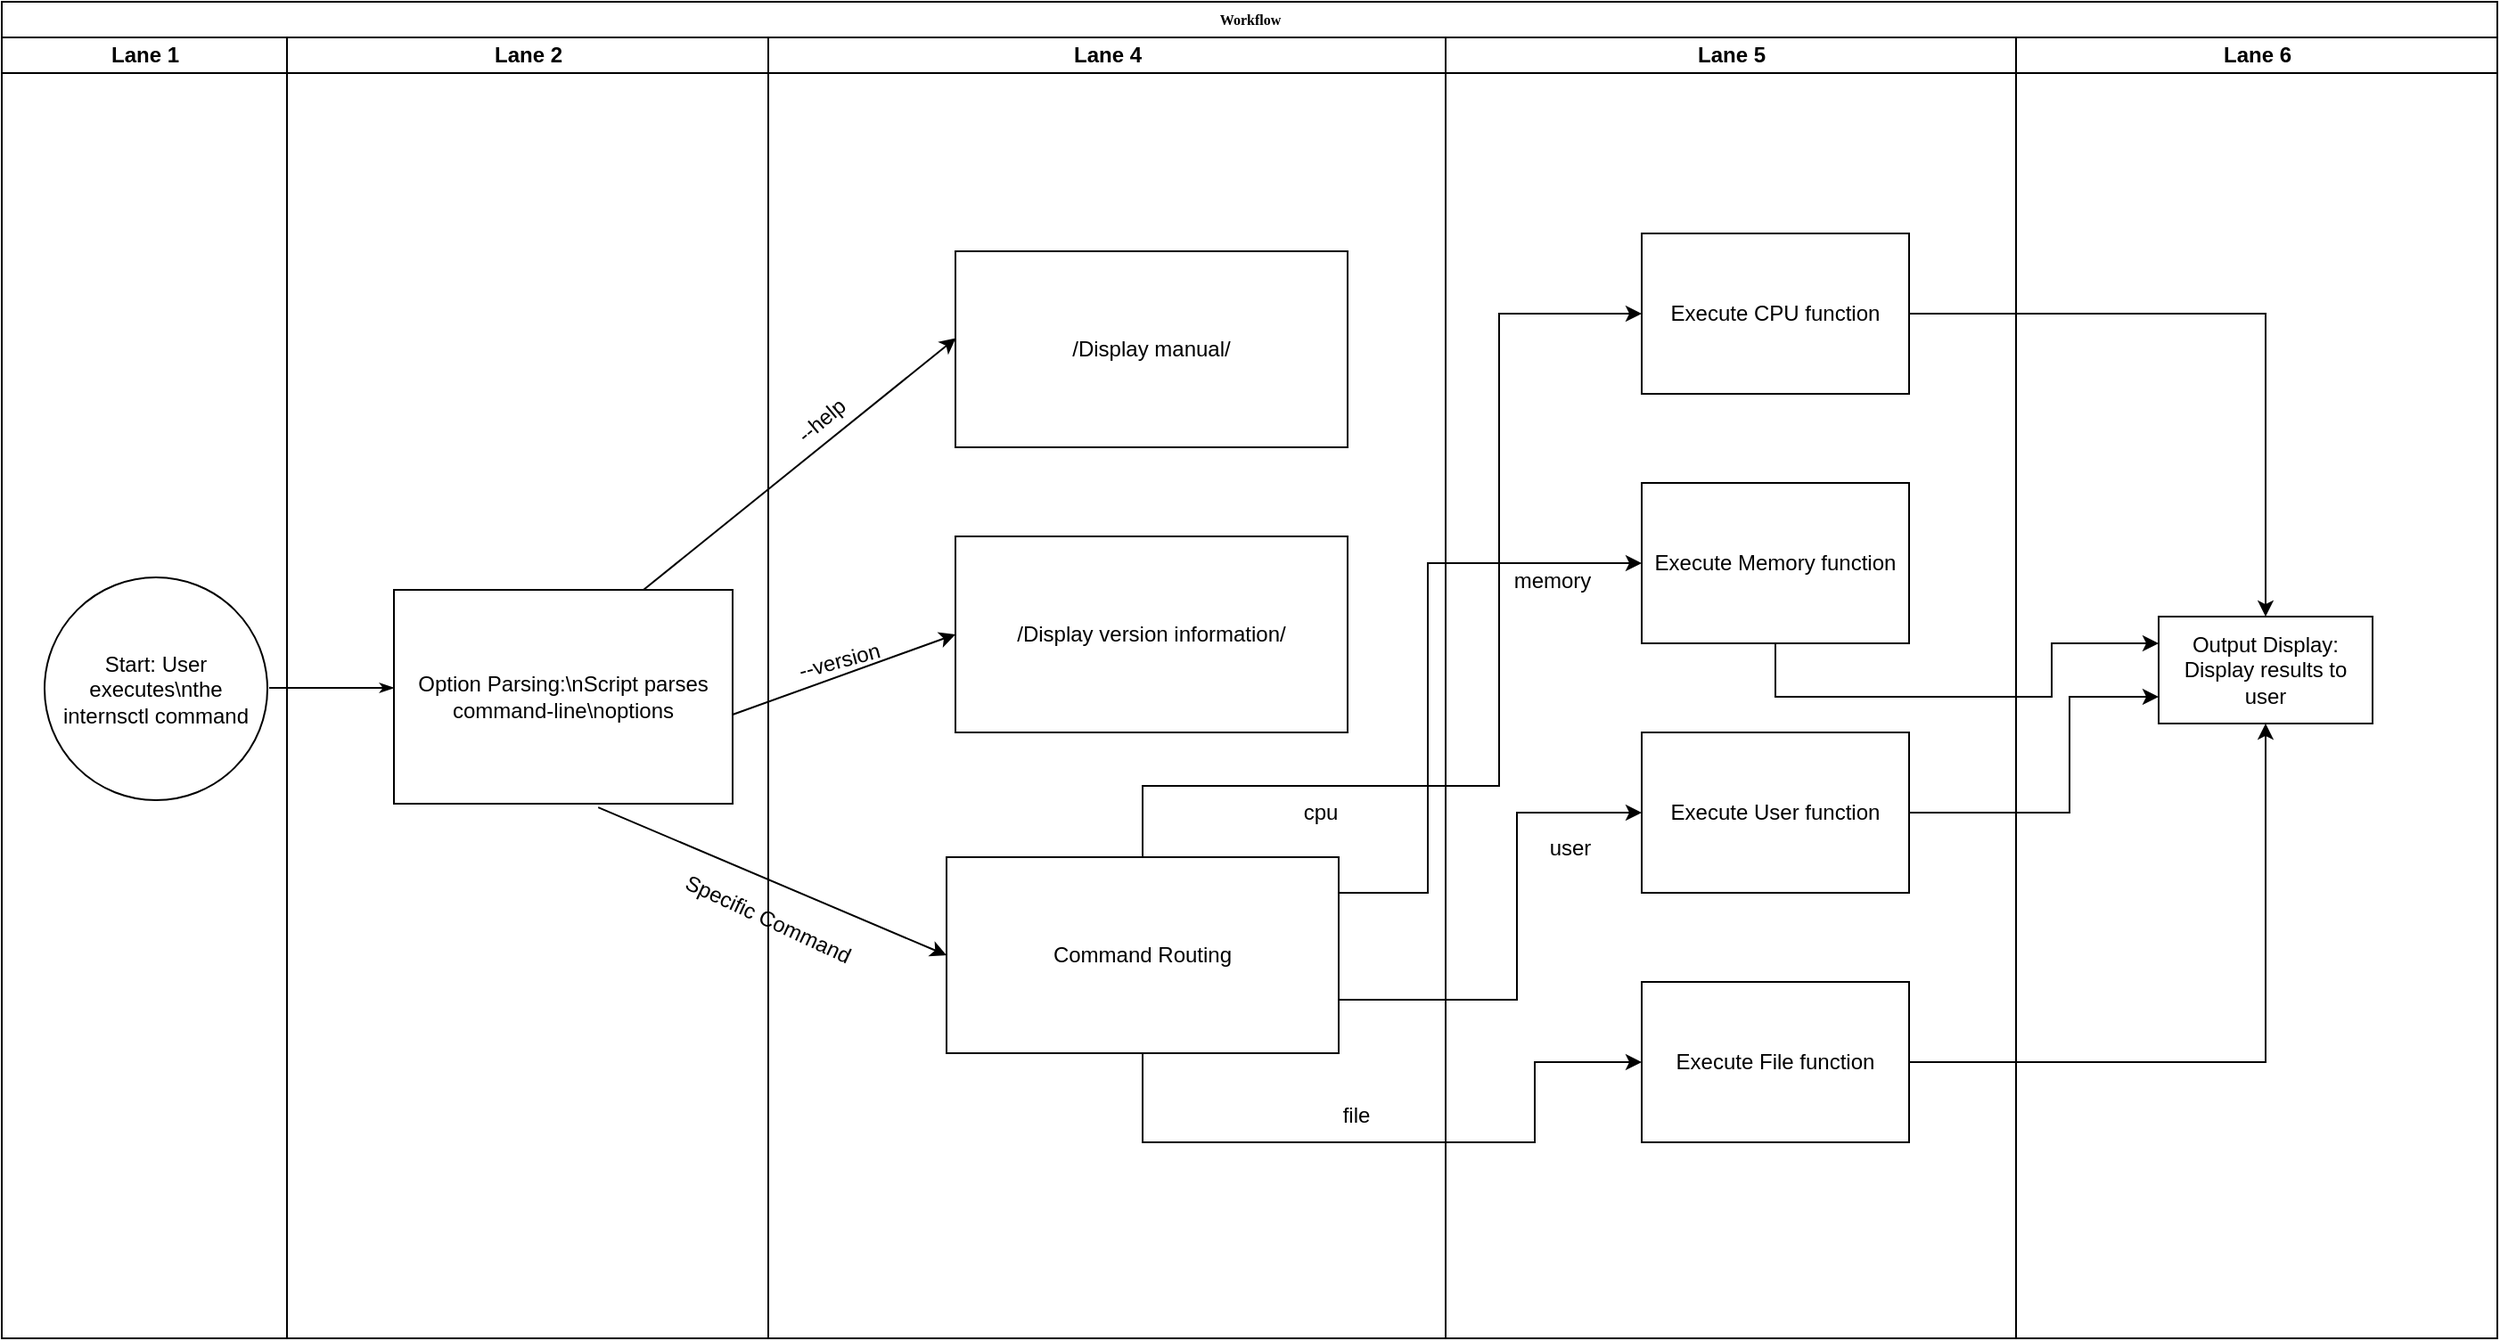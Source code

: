 <mxfile version="22.1.11" type="device">
  <diagram name="Page-1" id="74e2e168-ea6b-b213-b513-2b3c1d86103e">
    <mxGraphModel dx="3148" dy="1680" grid="1" gridSize="10" guides="1" tooltips="1" connect="1" arrows="1" fold="1" page="1" pageScale="1" pageWidth="1100" pageHeight="850" background="none" math="0" shadow="0">
      <root>
        <mxCell id="0" />
        <mxCell id="1" parent="0" />
        <mxCell id="77e6c97f196da883-1" value="Workflow" style="swimlane;html=1;childLayout=stackLayout;startSize=20;rounded=0;shadow=0;labelBackgroundColor=none;strokeWidth=1;fontFamily=Verdana;fontSize=8;align=center;" parent="1" vertex="1">
          <mxGeometry x="70" y="40" width="1400" height="750" as="geometry" />
        </mxCell>
        <mxCell id="77e6c97f196da883-2" value="Lane 1" style="swimlane;html=1;startSize=20;" parent="77e6c97f196da883-1" vertex="1">
          <mxGeometry y="20" width="160" height="730" as="geometry" />
        </mxCell>
        <mxCell id="JcX6Tbm7sW2C9s---DDt-1" value="Start: User executes\nthe internsctl command" style="ellipse;whiteSpace=wrap;html=1;aspect=fixed;" vertex="1" parent="77e6c97f196da883-2">
          <mxGeometry x="24" y="303" width="125" height="125" as="geometry" />
        </mxCell>
        <mxCell id="77e6c97f196da883-3" value="Lane 2" style="swimlane;html=1;startSize=20;" parent="77e6c97f196da883-1" vertex="1">
          <mxGeometry x="160" y="20" width="270" height="730" as="geometry" />
        </mxCell>
        <mxCell id="77e6c97f196da883-26" style="edgeStyle=orthogonalEdgeStyle;rounded=1;html=1;labelBackgroundColor=none;startArrow=none;startFill=0;startSize=5;endArrow=classicThin;endFill=1;endSize=5;jettySize=auto;orthogonalLoop=1;strokeWidth=1;fontFamily=Verdana;fontSize=8" parent="77e6c97f196da883-3" edge="1">
          <mxGeometry relative="1" as="geometry">
            <mxPoint x="-10" y="365" as="sourcePoint" />
            <mxPoint x="60" y="365" as="targetPoint" />
          </mxGeometry>
        </mxCell>
        <mxCell id="JcX6Tbm7sW2C9s---DDt-2" value="Option Parsing:\nScript parses command-line\noptions" style="rounded=0;whiteSpace=wrap;html=1;" vertex="1" parent="77e6c97f196da883-3">
          <mxGeometry x="60" y="310" width="190" height="120" as="geometry" />
        </mxCell>
        <mxCell id="JcX6Tbm7sW2C9s---DDt-6" value="" style="endArrow=classic;html=1;rounded=0;entryX=0.001;entryY=0.443;entryDx=0;entryDy=0;entryPerimeter=0;" edge="1" parent="77e6c97f196da883-3" target="JcX6Tbm7sW2C9s---DDt-3">
          <mxGeometry width="50" height="50" relative="1" as="geometry">
            <mxPoint x="200" y="310" as="sourcePoint" />
            <mxPoint x="250" y="260" as="targetPoint" />
            <Array as="points" />
          </mxGeometry>
        </mxCell>
        <mxCell id="JcX6Tbm7sW2C9s---DDt-8" value="" style="endArrow=classic;html=1;rounded=0;entryX=0;entryY=0.5;entryDx=0;entryDy=0;exitX=0.64;exitY=1.042;exitDx=0;exitDy=0;exitPerimeter=0;" edge="1" parent="77e6c97f196da883-3" target="JcX6Tbm7sW2C9s---DDt-5">
          <mxGeometry width="50" height="50" relative="1" as="geometry">
            <mxPoint x="174.6" y="432.04" as="sourcePoint" />
            <mxPoint x="313" y="507" as="targetPoint" />
            <Array as="points" />
          </mxGeometry>
        </mxCell>
        <mxCell id="77e6c97f196da883-5" value="Lane 4" style="swimlane;html=1;startSize=20;" parent="77e6c97f196da883-1" vertex="1">
          <mxGeometry x="430" y="20" width="380" height="730" as="geometry" />
        </mxCell>
        <mxCell id="JcX6Tbm7sW2C9s---DDt-3" value="/Display manual/" style="rounded=0;whiteSpace=wrap;html=1;" vertex="1" parent="77e6c97f196da883-5">
          <mxGeometry x="105" y="120" width="220" height="110" as="geometry" />
        </mxCell>
        <mxCell id="JcX6Tbm7sW2C9s---DDt-4" value="/Display version information/" style="rounded=0;whiteSpace=wrap;html=1;" vertex="1" parent="77e6c97f196da883-5">
          <mxGeometry x="105" y="280" width="220" height="110" as="geometry" />
        </mxCell>
        <mxCell id="JcX6Tbm7sW2C9s---DDt-5" value="Command Routing" style="rounded=0;whiteSpace=wrap;html=1;" vertex="1" parent="77e6c97f196da883-5">
          <mxGeometry x="100" y="460" width="220" height="110" as="geometry" />
        </mxCell>
        <mxCell id="JcX6Tbm7sW2C9s---DDt-7" value="" style="endArrow=classic;html=1;rounded=0;entryX=0;entryY=0.5;entryDx=0;entryDy=0;" edge="1" parent="77e6c97f196da883-5" target="JcX6Tbm7sW2C9s---DDt-4">
          <mxGeometry width="50" height="50" relative="1" as="geometry">
            <mxPoint x="-20" y="380" as="sourcePoint" />
            <mxPoint x="30" y="330" as="targetPoint" />
          </mxGeometry>
        </mxCell>
        <mxCell id="JcX6Tbm7sW2C9s---DDt-10" value="--version" style="text;html=1;strokeColor=none;fillColor=none;align=center;verticalAlign=middle;whiteSpace=wrap;rounded=0;rotation=-15;" vertex="1" parent="77e6c97f196da883-5">
          <mxGeometry x="10" y="335" width="60" height="30" as="geometry" />
        </mxCell>
        <mxCell id="JcX6Tbm7sW2C9s---DDt-9" value="--help" style="text;html=1;strokeColor=none;fillColor=none;align=center;verticalAlign=middle;whiteSpace=wrap;rounded=0;rotation=-40;" vertex="1" parent="77e6c97f196da883-5">
          <mxGeometry y="200" width="60" height="30" as="geometry" />
        </mxCell>
        <mxCell id="JcX6Tbm7sW2C9s---DDt-12" value="Specific Command" style="text;html=1;strokeColor=none;fillColor=none;align=center;verticalAlign=middle;whiteSpace=wrap;rounded=0;rotation=25;" vertex="1" parent="77e6c97f196da883-5">
          <mxGeometry x="-80" y="480" width="160" height="30" as="geometry" />
        </mxCell>
        <mxCell id="JcX6Tbm7sW2C9s---DDt-29" value="cpu" style="text;html=1;strokeColor=none;fillColor=none;align=center;verticalAlign=middle;whiteSpace=wrap;rounded=0;" vertex="1" parent="77e6c97f196da883-5">
          <mxGeometry x="280" y="420" width="60" height="30" as="geometry" />
        </mxCell>
        <mxCell id="JcX6Tbm7sW2C9s---DDt-32" value="file" style="text;html=1;strokeColor=none;fillColor=none;align=center;verticalAlign=middle;whiteSpace=wrap;rounded=0;" vertex="1" parent="77e6c97f196da883-5">
          <mxGeometry x="300" y="590" width="60" height="30" as="geometry" />
        </mxCell>
        <mxCell id="77e6c97f196da883-6" value="Lane 5" style="swimlane;html=1;startSize=20;" parent="77e6c97f196da883-1" vertex="1">
          <mxGeometry x="810" y="20" width="320" height="730" as="geometry" />
        </mxCell>
        <mxCell id="JcX6Tbm7sW2C9s---DDt-13" value="Execute CPU function" style="rounded=0;whiteSpace=wrap;html=1;" vertex="1" parent="77e6c97f196da883-6">
          <mxGeometry x="110" y="110" width="150" height="90" as="geometry" />
        </mxCell>
        <mxCell id="JcX6Tbm7sW2C9s---DDt-17" value="Execute Memory function" style="rounded=0;whiteSpace=wrap;html=1;" vertex="1" parent="77e6c97f196da883-6">
          <mxGeometry x="110" y="250" width="150" height="90" as="geometry" />
        </mxCell>
        <mxCell id="JcX6Tbm7sW2C9s---DDt-18" value="Execute User function" style="rounded=0;whiteSpace=wrap;html=1;" vertex="1" parent="77e6c97f196da883-6">
          <mxGeometry x="110" y="390" width="150" height="90" as="geometry" />
        </mxCell>
        <mxCell id="JcX6Tbm7sW2C9s---DDt-19" value="Execute File function" style="rounded=0;whiteSpace=wrap;html=1;" vertex="1" parent="77e6c97f196da883-6">
          <mxGeometry x="110" y="530" width="150" height="90" as="geometry" />
        </mxCell>
        <mxCell id="JcX6Tbm7sW2C9s---DDt-30" value="memory" style="text;html=1;strokeColor=none;fillColor=none;align=center;verticalAlign=middle;whiteSpace=wrap;rounded=0;" vertex="1" parent="77e6c97f196da883-6">
          <mxGeometry x="30" y="290" width="60" height="30" as="geometry" />
        </mxCell>
        <mxCell id="JcX6Tbm7sW2C9s---DDt-31" value="user" style="text;html=1;strokeColor=none;fillColor=none;align=center;verticalAlign=middle;whiteSpace=wrap;rounded=0;" vertex="1" parent="77e6c97f196da883-6">
          <mxGeometry x="40" y="440" width="60" height="30" as="geometry" />
        </mxCell>
        <mxCell id="77e6c97f196da883-7" value="Lane 6" style="swimlane;html=1;startSize=20;" parent="77e6c97f196da883-1" vertex="1">
          <mxGeometry x="1130" y="20" width="270" height="730" as="geometry" />
        </mxCell>
        <mxCell id="JcX6Tbm7sW2C9s---DDt-33" value="Output Display: Display results to user" style="rounded=0;whiteSpace=wrap;html=1;" vertex="1" parent="77e6c97f196da883-7">
          <mxGeometry x="80" y="325" width="120" height="60" as="geometry" />
        </mxCell>
        <mxCell id="JcX6Tbm7sW2C9s---DDt-20" style="edgeStyle=orthogonalEdgeStyle;rounded=0;orthogonalLoop=1;jettySize=auto;html=1;entryX=0;entryY=0.5;entryDx=0;entryDy=0;exitX=0.5;exitY=0;exitDx=0;exitDy=0;" edge="1" parent="77e6c97f196da883-1" source="JcX6Tbm7sW2C9s---DDt-5" target="JcX6Tbm7sW2C9s---DDt-13">
          <mxGeometry relative="1" as="geometry">
            <Array as="points">
              <mxPoint x="640" y="440" />
              <mxPoint x="840" y="440" />
              <mxPoint x="840" y="175" />
            </Array>
          </mxGeometry>
        </mxCell>
        <mxCell id="JcX6Tbm7sW2C9s---DDt-26" style="edgeStyle=orthogonalEdgeStyle;rounded=0;orthogonalLoop=1;jettySize=auto;html=1;entryX=0;entryY=0.5;entryDx=0;entryDy=0;" edge="1" parent="77e6c97f196da883-1" source="JcX6Tbm7sW2C9s---DDt-5" target="JcX6Tbm7sW2C9s---DDt-17">
          <mxGeometry relative="1" as="geometry">
            <Array as="points">
              <mxPoint x="800" y="500" />
              <mxPoint x="800" y="315" />
            </Array>
          </mxGeometry>
        </mxCell>
        <mxCell id="JcX6Tbm7sW2C9s---DDt-27" style="edgeStyle=orthogonalEdgeStyle;rounded=0;orthogonalLoop=1;jettySize=auto;html=1;entryX=0;entryY=0.5;entryDx=0;entryDy=0;" edge="1" parent="77e6c97f196da883-1" source="JcX6Tbm7sW2C9s---DDt-5" target="JcX6Tbm7sW2C9s---DDt-18">
          <mxGeometry relative="1" as="geometry">
            <Array as="points">
              <mxPoint x="850" y="560" />
              <mxPoint x="850" y="455" />
            </Array>
          </mxGeometry>
        </mxCell>
        <mxCell id="JcX6Tbm7sW2C9s---DDt-28" style="edgeStyle=orthogonalEdgeStyle;rounded=0;orthogonalLoop=1;jettySize=auto;html=1;exitX=0.5;exitY=1;exitDx=0;exitDy=0;" edge="1" parent="77e6c97f196da883-1" source="JcX6Tbm7sW2C9s---DDt-5" target="JcX6Tbm7sW2C9s---DDt-19">
          <mxGeometry relative="1" as="geometry">
            <Array as="points">
              <mxPoint x="640" y="640" />
              <mxPoint x="860" y="640" />
              <mxPoint x="860" y="595" />
            </Array>
          </mxGeometry>
        </mxCell>
        <mxCell id="JcX6Tbm7sW2C9s---DDt-34" style="edgeStyle=orthogonalEdgeStyle;rounded=0;orthogonalLoop=1;jettySize=auto;html=1;entryX=0.5;entryY=0;entryDx=0;entryDy=0;" edge="1" parent="77e6c97f196da883-1" source="JcX6Tbm7sW2C9s---DDt-13" target="JcX6Tbm7sW2C9s---DDt-33">
          <mxGeometry relative="1" as="geometry" />
        </mxCell>
        <mxCell id="JcX6Tbm7sW2C9s---DDt-35" style="edgeStyle=orthogonalEdgeStyle;rounded=0;orthogonalLoop=1;jettySize=auto;html=1;entryX=0;entryY=0.25;entryDx=0;entryDy=0;" edge="1" parent="77e6c97f196da883-1" source="JcX6Tbm7sW2C9s---DDt-17" target="JcX6Tbm7sW2C9s---DDt-33">
          <mxGeometry relative="1" as="geometry">
            <Array as="points">
              <mxPoint x="995" y="390" />
              <mxPoint x="1150" y="390" />
              <mxPoint x="1150" y="360" />
            </Array>
          </mxGeometry>
        </mxCell>
        <mxCell id="JcX6Tbm7sW2C9s---DDt-36" style="edgeStyle=orthogonalEdgeStyle;rounded=0;orthogonalLoop=1;jettySize=auto;html=1;entryX=0;entryY=0.75;entryDx=0;entryDy=0;" edge="1" parent="77e6c97f196da883-1" source="JcX6Tbm7sW2C9s---DDt-18" target="JcX6Tbm7sW2C9s---DDt-33">
          <mxGeometry relative="1" as="geometry">
            <Array as="points">
              <mxPoint x="1160" y="455" />
              <mxPoint x="1160" y="390" />
            </Array>
          </mxGeometry>
        </mxCell>
        <mxCell id="JcX6Tbm7sW2C9s---DDt-37" style="edgeStyle=orthogonalEdgeStyle;rounded=0;orthogonalLoop=1;jettySize=auto;html=1;entryX=0.5;entryY=1;entryDx=0;entryDy=0;" edge="1" parent="77e6c97f196da883-1" source="JcX6Tbm7sW2C9s---DDt-19" target="JcX6Tbm7sW2C9s---DDt-33">
          <mxGeometry relative="1" as="geometry" />
        </mxCell>
      </root>
    </mxGraphModel>
  </diagram>
</mxfile>
